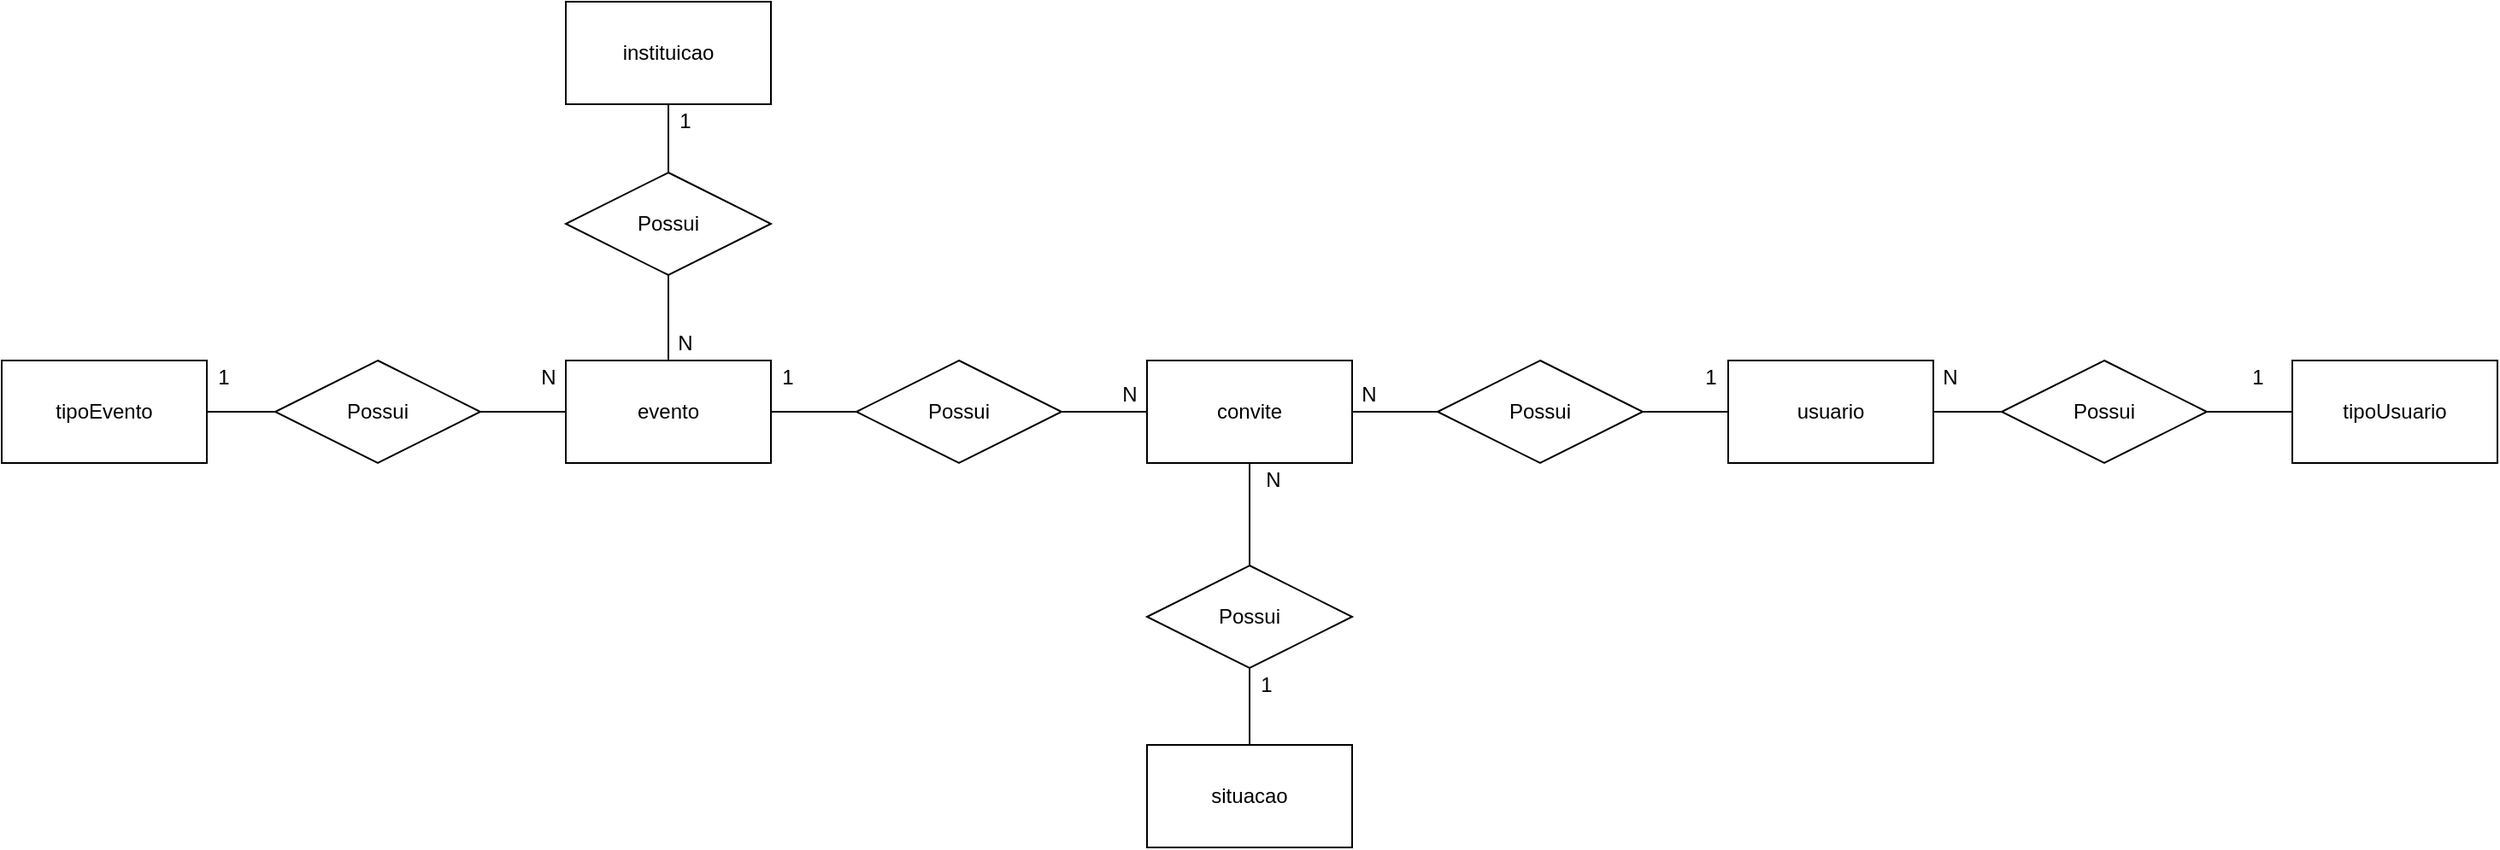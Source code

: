 <mxfile version="14.9.7" type="device"><diagram id="hRegAd5ISuO-Blyu8EFz" name="Page-1"><mxGraphModel dx="2249" dy="794" grid="1" gridSize="10" guides="1" tooltips="1" connect="1" arrows="1" fold="1" page="1" pageScale="1" pageWidth="827" pageHeight="1169" math="0" shadow="0"><root><mxCell id="0"/><mxCell id="1" parent="0"/><mxCell id="c7xdIvm2aKlcyZwElK-f-19" value="" style="edgeStyle=orthogonalEdgeStyle;rounded=0;orthogonalLoop=1;jettySize=auto;html=1;endArrow=none;endFill=0;startArrow=none;" edge="1" parent="1" source="c7xdIvm2aKlcyZwElK-f-26" target="c7xdIvm2aKlcyZwElK-f-17"><mxGeometry relative="1" as="geometry"/></mxCell><mxCell id="c7xdIvm2aKlcyZwElK-f-14" value="usuario" style="rounded=0;whiteSpace=wrap;html=1;" vertex="1" parent="1"><mxGeometry x="700" y="300" width="120" height="60" as="geometry"/></mxCell><mxCell id="c7xdIvm2aKlcyZwElK-f-22" style="edgeStyle=orthogonalEdgeStyle;rounded=0;orthogonalLoop=1;jettySize=auto;html=1;entryX=0;entryY=0.5;entryDx=0;entryDy=0;endArrow=none;endFill=0;" edge="1" parent="1" source="c7xdIvm2aKlcyZwElK-f-15" target="c7xdIvm2aKlcyZwElK-f-14"><mxGeometry relative="1" as="geometry"/></mxCell><mxCell id="c7xdIvm2aKlcyZwElK-f-59" value="" style="edgeStyle=orthogonalEdgeStyle;rounded=0;orthogonalLoop=1;jettySize=auto;html=1;endArrow=none;endFill=0;" edge="1" parent="1" source="c7xdIvm2aKlcyZwElK-f-15" target="c7xdIvm2aKlcyZwElK-f-58"><mxGeometry relative="1" as="geometry"/></mxCell><mxCell id="c7xdIvm2aKlcyZwElK-f-15" value="convite" style="rounded=0;whiteSpace=wrap;html=1;" vertex="1" parent="1"><mxGeometry x="360" y="300" width="120" height="60" as="geometry"/></mxCell><mxCell id="c7xdIvm2aKlcyZwElK-f-16" value="tipoEvento" style="rounded=0;whiteSpace=wrap;html=1;" vertex="1" parent="1"><mxGeometry x="-310" y="300" width="120" height="60" as="geometry"/></mxCell><mxCell id="c7xdIvm2aKlcyZwElK-f-17" value="tipoUsuario" style="rounded=0;whiteSpace=wrap;html=1;" vertex="1" parent="1"><mxGeometry x="1030" y="300" width="120" height="60" as="geometry"/></mxCell><mxCell id="c7xdIvm2aKlcyZwElK-f-20" value="" style="edgeStyle=orthogonalEdgeStyle;rounded=0;orthogonalLoop=1;jettySize=auto;html=1;endArrow=none;endFill=0;startArrow=none;" edge="1" parent="1" source="c7xdIvm2aKlcyZwElK-f-25" target="c7xdIvm2aKlcyZwElK-f-16"><mxGeometry relative="1" as="geometry"/></mxCell><mxCell id="c7xdIvm2aKlcyZwElK-f-21" style="edgeStyle=orthogonalEdgeStyle;rounded=0;orthogonalLoop=1;jettySize=auto;html=1;entryX=0;entryY=0.5;entryDx=0;entryDy=0;endArrow=none;endFill=0;" edge="1" parent="1" source="c7xdIvm2aKlcyZwElK-f-18" target="c7xdIvm2aKlcyZwElK-f-15"><mxGeometry relative="1" as="geometry"/></mxCell><mxCell id="c7xdIvm2aKlcyZwElK-f-18" value="evento" style="rounded=0;whiteSpace=wrap;html=1;" vertex="1" parent="1"><mxGeometry x="20" y="300" width="120" height="60" as="geometry"/></mxCell><mxCell id="c7xdIvm2aKlcyZwElK-f-23" value="N" style="text;html=1;strokeColor=none;fillColor=none;align=center;verticalAlign=middle;whiteSpace=wrap;rounded=0;" vertex="1" parent="1"><mxGeometry x="470" y="310" width="40" height="20" as="geometry"/></mxCell><mxCell id="c7xdIvm2aKlcyZwElK-f-24" value="Possui" style="shape=rhombus;perimeter=rhombusPerimeter;whiteSpace=wrap;html=1;align=center;" vertex="1" parent="1"><mxGeometry x="190" y="300" width="120" height="60" as="geometry"/></mxCell><mxCell id="c7xdIvm2aKlcyZwElK-f-27" value="Possui" style="shape=rhombus;perimeter=rhombusPerimeter;whiteSpace=wrap;html=1;align=center;" vertex="1" parent="1"><mxGeometry x="530" y="300" width="120" height="60" as="geometry"/></mxCell><mxCell id="c7xdIvm2aKlcyZwElK-f-32" value="1" style="text;html=1;strokeColor=none;fillColor=none;align=center;verticalAlign=middle;whiteSpace=wrap;rounded=0;" vertex="1" parent="1"><mxGeometry x="670" y="300" width="40" height="20" as="geometry"/></mxCell><mxCell id="c7xdIvm2aKlcyZwElK-f-33" value="1" style="text;html=1;strokeColor=none;fillColor=none;align=center;verticalAlign=middle;whiteSpace=wrap;rounded=0;" vertex="1" parent="1"><mxGeometry x="990" y="300" width="40" height="20" as="geometry"/></mxCell><mxCell id="c7xdIvm2aKlcyZwElK-f-34" value="N" style="text;html=1;strokeColor=none;fillColor=none;align=center;verticalAlign=middle;whiteSpace=wrap;rounded=0;" vertex="1" parent="1"><mxGeometry x="-10" y="300" width="40" height="20" as="geometry"/></mxCell><mxCell id="c7xdIvm2aKlcyZwElK-f-35" value="N" style="text;html=1;strokeColor=none;fillColor=none;align=center;verticalAlign=middle;whiteSpace=wrap;rounded=0;" vertex="1" parent="1"><mxGeometry x="330" y="310" width="40" height="20" as="geometry"/></mxCell><mxCell id="c7xdIvm2aKlcyZwElK-f-36" value="1" style="text;html=1;strokeColor=none;fillColor=none;align=center;verticalAlign=middle;whiteSpace=wrap;rounded=0;" vertex="1" parent="1"><mxGeometry x="-200" y="300" width="40" height="20" as="geometry"/></mxCell><mxCell id="c7xdIvm2aKlcyZwElK-f-37" value="N" style="text;html=1;strokeColor=none;fillColor=none;align=center;verticalAlign=middle;whiteSpace=wrap;rounded=0;" vertex="1" parent="1"><mxGeometry x="810" y="300" width="40" height="20" as="geometry"/></mxCell><mxCell id="c7xdIvm2aKlcyZwElK-f-41" value="1" style="text;html=1;strokeColor=none;fillColor=none;align=center;verticalAlign=middle;whiteSpace=wrap;rounded=0;" vertex="1" parent="1"><mxGeometry x="130" y="300" width="40" height="20" as="geometry"/></mxCell><mxCell id="c7xdIvm2aKlcyZwElK-f-66" value="" style="edgeStyle=orthogonalEdgeStyle;rounded=0;orthogonalLoop=1;jettySize=auto;html=1;endArrow=none;endFill=0;" edge="1" parent="1" source="c7xdIvm2aKlcyZwElK-f-42" target="c7xdIvm2aKlcyZwElK-f-43"><mxGeometry relative="1" as="geometry"/></mxCell><mxCell id="c7xdIvm2aKlcyZwElK-f-42" value="instituicao" style="rounded=0;whiteSpace=wrap;html=1;" vertex="1" parent="1"><mxGeometry x="20" y="90" width="120" height="60" as="geometry"/></mxCell><mxCell id="c7xdIvm2aKlcyZwElK-f-68" style="edgeStyle=orthogonalEdgeStyle;rounded=0;orthogonalLoop=1;jettySize=auto;html=1;entryX=0.5;entryY=0;entryDx=0;entryDy=0;endArrow=none;endFill=0;" edge="1" parent="1" source="c7xdIvm2aKlcyZwElK-f-43" target="c7xdIvm2aKlcyZwElK-f-18"><mxGeometry relative="1" as="geometry"/></mxCell><mxCell id="c7xdIvm2aKlcyZwElK-f-43" value="Possui" style="shape=rhombus;perimeter=rhombusPerimeter;whiteSpace=wrap;html=1;align=center;" vertex="1" parent="1"><mxGeometry x="20" y="190" width="120" height="60" as="geometry"/></mxCell><mxCell id="c7xdIvm2aKlcyZwElK-f-49" value="1" style="text;html=1;strokeColor=none;fillColor=none;align=center;verticalAlign=middle;whiteSpace=wrap;rounded=0;" vertex="1" parent="1"><mxGeometry x="70" y="150" width="40" height="20" as="geometry"/></mxCell><mxCell id="c7xdIvm2aKlcyZwElK-f-50" value="N" style="text;html=1;strokeColor=none;fillColor=none;align=center;verticalAlign=middle;whiteSpace=wrap;rounded=0;" vertex="1" parent="1"><mxGeometry x="70" y="280" width="40" height="20" as="geometry"/></mxCell><mxCell id="c7xdIvm2aKlcyZwElK-f-25" value="Possui" style="shape=rhombus;perimeter=rhombusPerimeter;whiteSpace=wrap;html=1;align=center;" vertex="1" parent="1"><mxGeometry x="-150" y="300" width="120" height="60" as="geometry"/></mxCell><mxCell id="c7xdIvm2aKlcyZwElK-f-54" value="" style="edgeStyle=orthogonalEdgeStyle;rounded=0;orthogonalLoop=1;jettySize=auto;html=1;endArrow=none;endFill=0;" edge="1" parent="1" source="c7xdIvm2aKlcyZwElK-f-18" target="c7xdIvm2aKlcyZwElK-f-25"><mxGeometry relative="1" as="geometry"><mxPoint x="20" y="330" as="sourcePoint"/><mxPoint x="-140" y="330" as="targetPoint"/></mxGeometry></mxCell><mxCell id="c7xdIvm2aKlcyZwElK-f-26" value="Possui" style="shape=rhombus;perimeter=rhombusPerimeter;whiteSpace=wrap;html=1;align=center;" vertex="1" parent="1"><mxGeometry x="860" y="300" width="120" height="60" as="geometry"/></mxCell><mxCell id="c7xdIvm2aKlcyZwElK-f-55" value="" style="edgeStyle=orthogonalEdgeStyle;rounded=0;orthogonalLoop=1;jettySize=auto;html=1;endArrow=none;endFill=0;" edge="1" parent="1" source="c7xdIvm2aKlcyZwElK-f-14" target="c7xdIvm2aKlcyZwElK-f-26"><mxGeometry relative="1" as="geometry"><mxPoint x="820" y="330" as="sourcePoint"/><mxPoint x="980" y="330" as="targetPoint"/></mxGeometry></mxCell><mxCell id="c7xdIvm2aKlcyZwElK-f-57" value="situacao" style="rounded=0;whiteSpace=wrap;html=1;" vertex="1" parent="1"><mxGeometry x="360" y="525" width="120" height="60" as="geometry"/></mxCell><mxCell id="c7xdIvm2aKlcyZwElK-f-60" value="" style="edgeStyle=orthogonalEdgeStyle;rounded=0;orthogonalLoop=1;jettySize=auto;html=1;endArrow=none;endFill=0;" edge="1" parent="1" source="c7xdIvm2aKlcyZwElK-f-58" target="c7xdIvm2aKlcyZwElK-f-57"><mxGeometry relative="1" as="geometry"/></mxCell><mxCell id="c7xdIvm2aKlcyZwElK-f-58" value="Possui" style="shape=rhombus;perimeter=rhombusPerimeter;whiteSpace=wrap;html=1;align=center;" vertex="1" parent="1"><mxGeometry x="360" y="420" width="120" height="60" as="geometry"/></mxCell><mxCell id="c7xdIvm2aKlcyZwElK-f-61" value="1" style="text;html=1;strokeColor=none;fillColor=none;align=center;verticalAlign=middle;whiteSpace=wrap;rounded=0;" vertex="1" parent="1"><mxGeometry x="410" y="480" width="40" height="20" as="geometry"/></mxCell><mxCell id="c7xdIvm2aKlcyZwElK-f-64" value="N" style="text;html=1;strokeColor=none;fillColor=none;align=center;verticalAlign=middle;whiteSpace=wrap;rounded=0;" vertex="1" parent="1"><mxGeometry x="414" y="360" width="40" height="20" as="geometry"/></mxCell></root></mxGraphModel></diagram></mxfile>